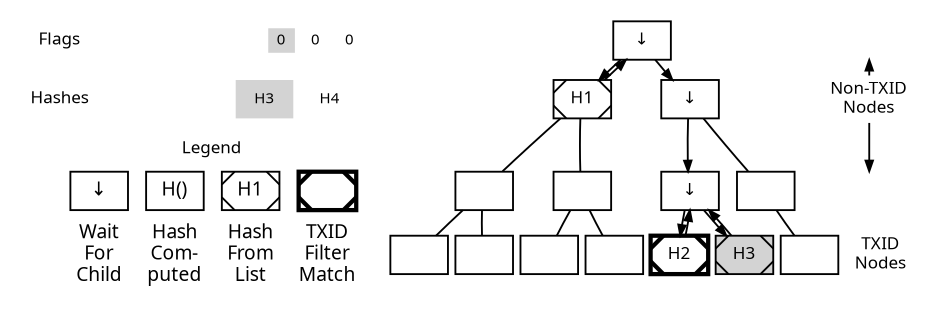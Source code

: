 digraph merkleblock {

//size="6.25,2.22";
size="6.25";
rankdir=BT
nodesep=0.1
splines="false"

edge [ penwidth = 1.75, fontname="Sans" ]
node [ penwidth = 1.75, shape = "box", fontname="Sans", ]
graph [ penwidth = 1.75, fontname="Sans", fontsize = 16 ]

subgraph cluster_flags {
    node [ label = "", width=0.2, height=0.2, fontsize = 14, shape = "none" ];
    graph [ penwidth = 0 ];

    flag8 [ label = "0" ];
    flag7 [ label = "0" ];
    flag6 [ label = "0", style = "filled" ];
    flag5 [ label = "1", style = "invis" ];
    flag4 [ label = "1", style = "invis" ];
    flag3 [ label = "1", style = "invis" ];
    flag2 [ label = "0", style = "invis" ];
    flag1 [ label = "1", style = "invis" ];
    flag_label [ label = "Flags", shape = "none", fontsize = 16 ];
}

subgraph cluster_hashes {
    graph [ penwidth = 0 ];
    node [ shape = "none" ];

    hash4 [ label = "H4" ];
    hash3 [ label = "H3", style = "filled" ];
    hash2 [ label = "H2", style = "invis" ];
    hash1 [ label = "H1", style = "invis" ];
    hash_label [ label = "Hashes", shape = "none", fontsize = 16 ];
}

hash_label -> flag_label [ style = "invis" ];

subgraph cluster_legend {
    node [ label = "", fontsize = 18 ];
    graph [ penwidth = 0 ];
    edge [ style = "invis" ];
    ranksep = 3;


    {
        node [ shape = "none" ];
        matched_filter_label [ label = "TXID\nFilter\nMatch" ];
        hash_from_list_label [ label = "Hash\nFrom\nList" ];
        hash_computed_label [ label = "Hash\nCom-\nputed" ];
        waiting_label [ label = "Wait\nFor\nChild" ];
    }

    matched_filter [ penwidth = 4, style = "diagonals", bgcolor = grey ];
    hash_from_list [ label = "H1", style = "diagonals" ];
    hash_computed [ label = "H()" ];
    waiting [ label = "↓" ];

    pre_legend_label [ label = "", style = "invis", width=0, height=0 ];
    legend_label [ label = "", style = "invis", width=0, height=0 ];
    pre_legend_label -> legend_label [ style = "invis" ];

    waiting_label -> waiting;
    hash_from_list_label -> hash_from_list;
    hash_computed_label -> hash_computed;
    matched_filter_label -> matched_filter;

    labelloc = b;
    label = "Legend"
}

legend_label -> hash_label [ style = "invis" ];

subgraph cluster_tree {
    edge [ dir = "none" ];
    node [ label = "", fontsize = 16 ];
    graph [ penwidth = 0 ];

    {
    root_row [ shape = "none" ];
    row1 [ shape = "none", label = "Non-TXID\nNodes" ];
    row2 [ shape = "none", style = "invis", width = 1.2 ];
    txid_row [ label = "TXID\nNodes", shape = "none" ];

    row2 -> row1 [ dir = "back" ];
    row1 -> root_row [ dir = ""];
    txid_row -> row2 [ style = "invis" ];
    }

    G;
    F [ style = "filled,diagonals" label = "H3" ];
    E [ penwidth = 4, style = "diagonals", label = "H2" ];
    D;
    C;
    B;
    A;

    EF [ label = "↓" ];
    EFG2 [ label = "↓" ];
    ABCD [ style = "diagonals", label = "H1" ];
    ROOT [ label = "↓" ];

    A -> AB;
    B -> AB;
    C -> CD;
    D -> CD;
    E -> EF [ dir = "back" ];
    F -> EF [ dir = "back" ];
    G -> G2;

    AB -> A [ constraint = false, style = "invis" ];
    AB -> B [ constraint = false, style = "invis" ];
    CD -> C [ constraint = false, style = "invis" ];
    CD -> D [ constraint = false, style = "invis" ];
    EF -> E [ constraint = false, dir = "back" ];
    EF -> F [ constraint = false, dir = "back" ];
    G2 -> G [ constraint = false, style = "invis" ];

    AB -> ABCD;
    CD -> ABCD;
    EF -> EFG2 [ dir = "back" ];
    G2 -> EFG2;

    ABCD -> AB [ constraint = false, style = "invis" ];
    ABCD -> CD [ constraint = false, style = "invis" ];
    EFG2 -> EF [ constraint = false, style = "invis" ];
    EFG2 -> G2 [ constraint = false, style = "invis" ];

    ABCD -> ROOT [ dir = "back" ];
    EFG2 -> ROOT [ dir = "back" ];

    ROOT -> ABCD [ constraint = false, dir = "back" ];
    ROOT -> EFG2 [ constraint = false, style = "invis" ];

}

//label = "Parsing A MerkleBlock Message"
}
